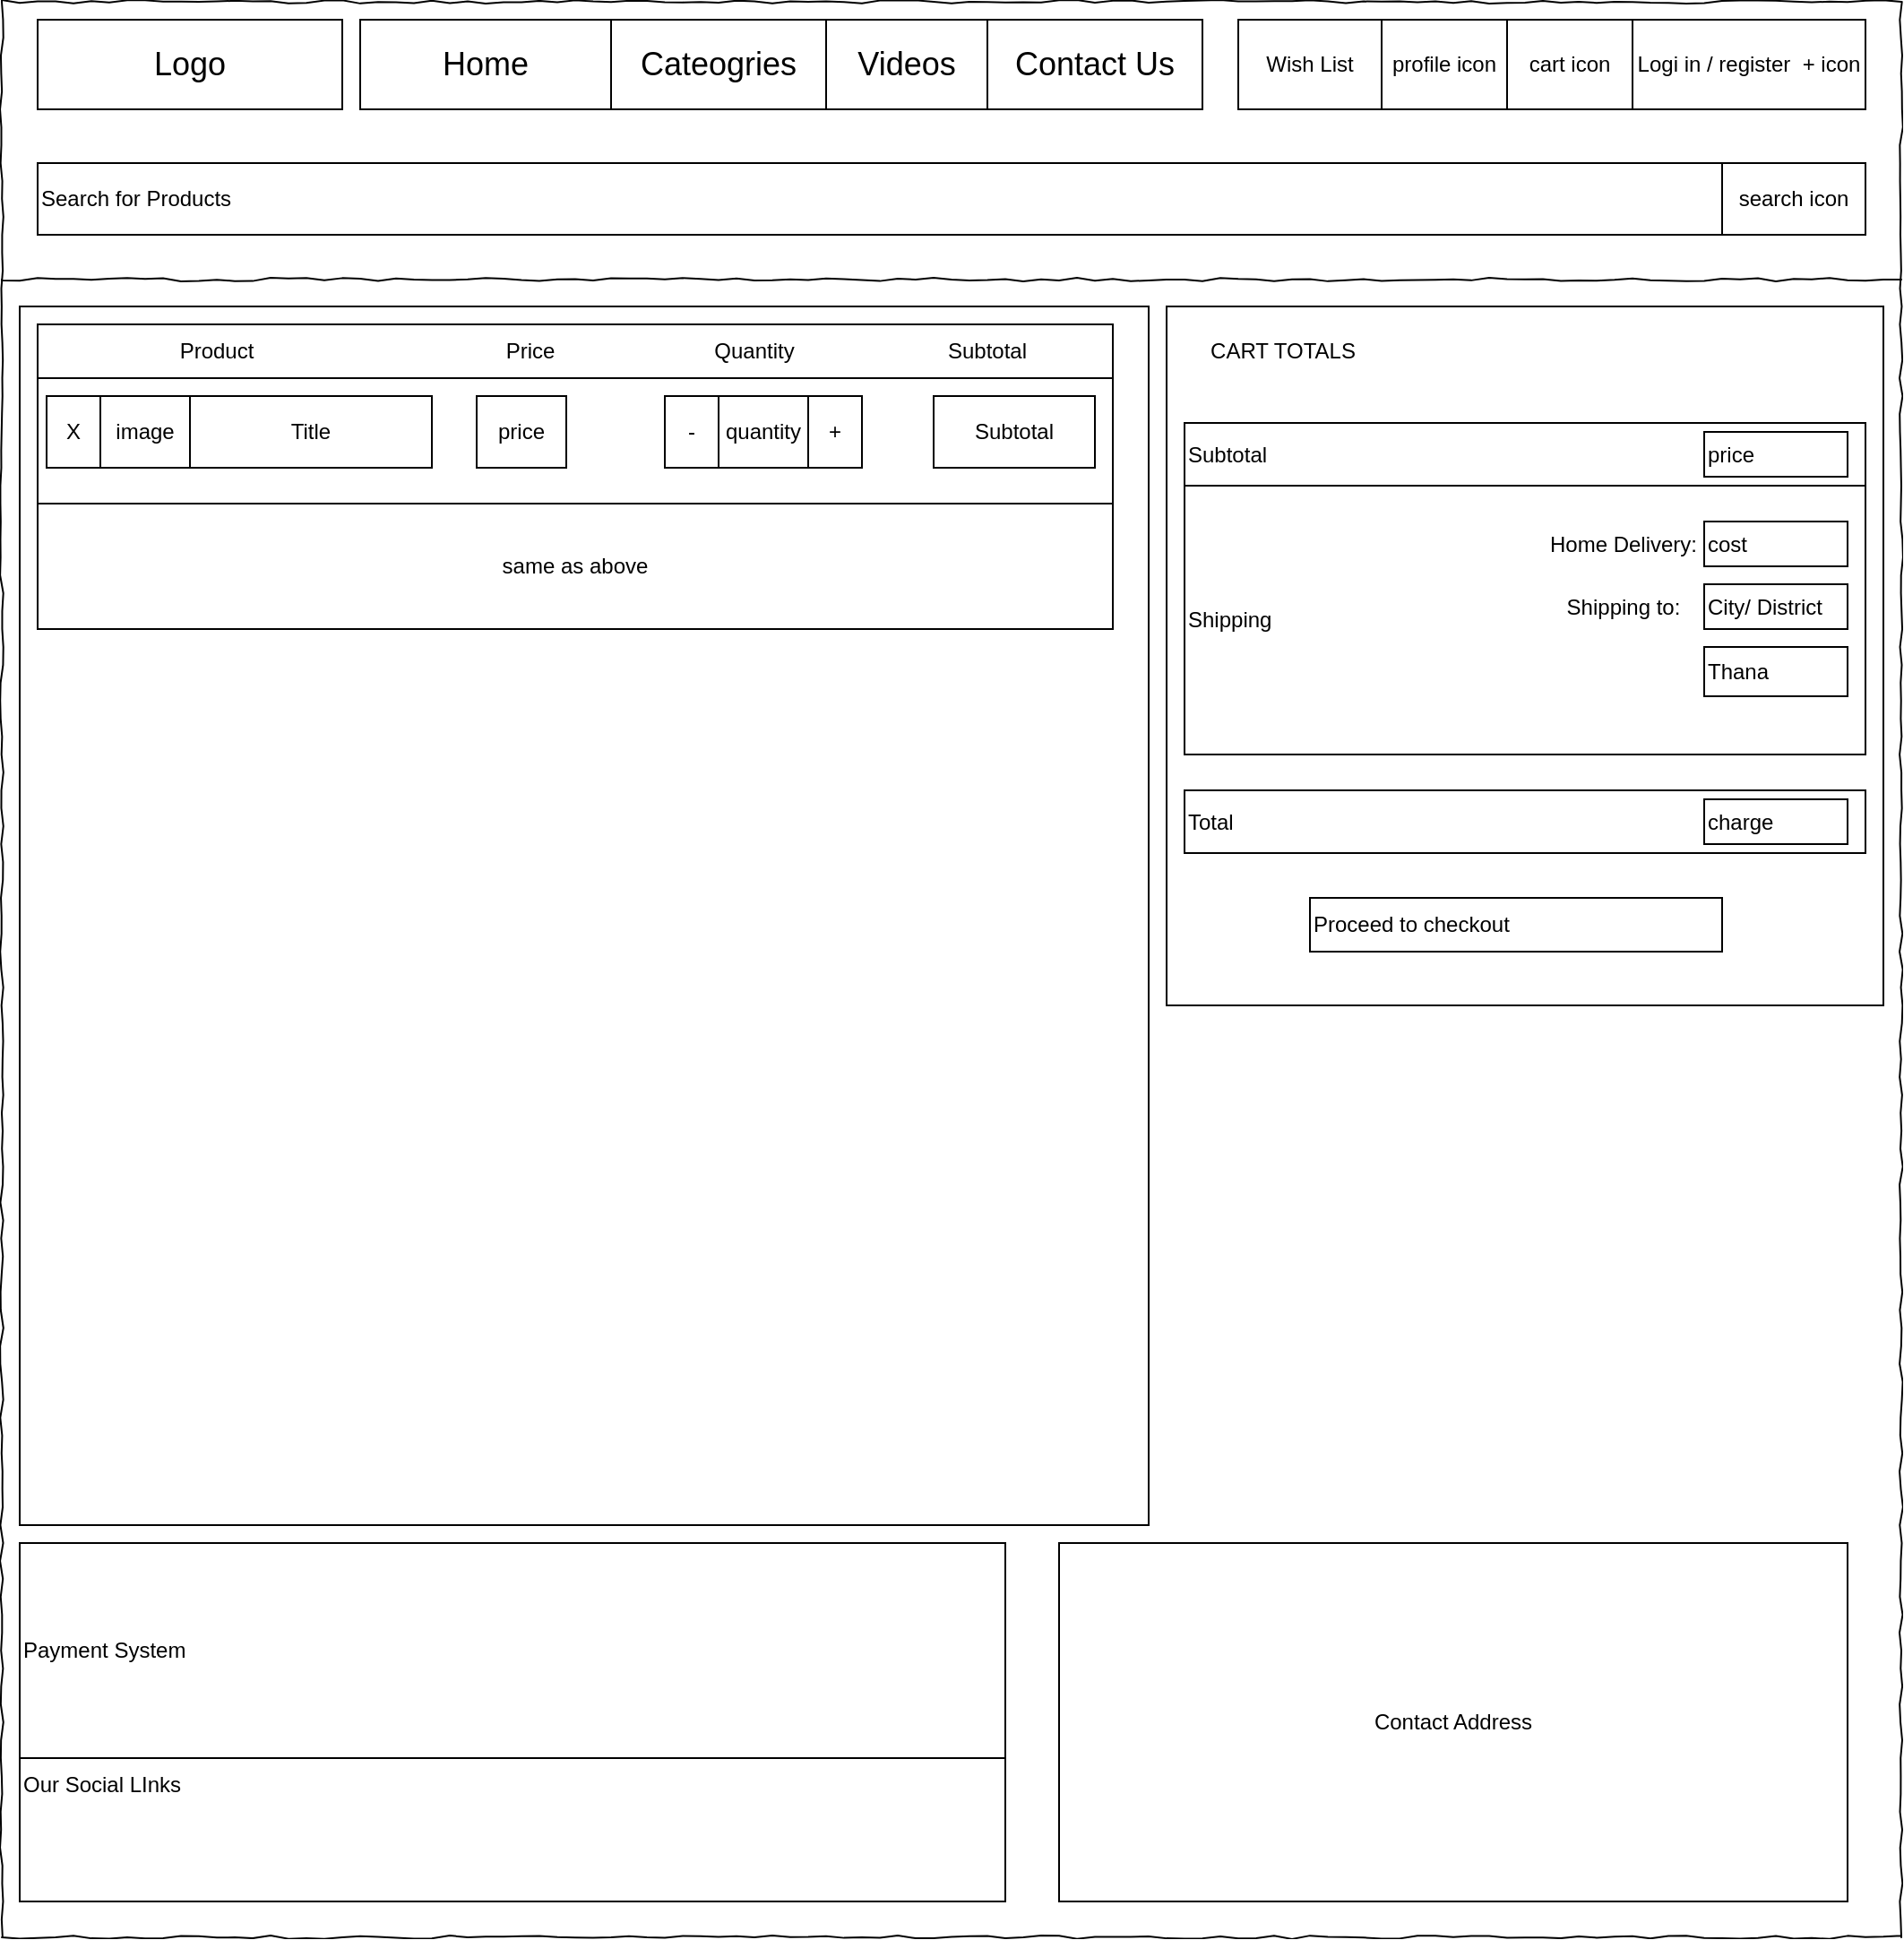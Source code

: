 <mxfile version="13.7.1" type="device"><diagram name="Page-1" id="03018318-947c-dd8e-b7a3-06fadd420f32"><mxGraphModel dx="1874" dy="1606" grid="1" gridSize="10" guides="1" tooltips="1" connect="1" arrows="1" fold="1" page="1" pageScale="1" pageWidth="1100" pageHeight="850" background="#ffffff" math="0" shadow="0"><root><mxCell id="0"/><mxCell id="1" parent="0"/><mxCell id="677b7b8949515195-1" value="" style="whiteSpace=wrap;html=1;rounded=0;shadow=0;labelBackgroundColor=none;strokeColor=#000000;strokeWidth=1;fillColor=none;fontFamily=Verdana;fontSize=12;fontColor=#000000;align=center;comic=1;" parent="1" vertex="1"><mxGeometry x="20" y="-10" width="1060" height="1080" as="geometry"/></mxCell><mxCell id="677b7b8949515195-9" value="" style="line;strokeWidth=1;html=1;rounded=0;shadow=0;labelBackgroundColor=none;fillColor=none;fontFamily=Verdana;fontSize=14;fontColor=#000000;align=center;comic=1;" parent="1" vertex="1"><mxGeometry x="20" y="140" width="1060" height="10" as="geometry"/></mxCell><mxCell id="UhEQ6fmvqOYaQAHXVNuu-2" value="&lt;font style=&quot;font-size: 18px&quot;&gt;Logo&lt;/font&gt;" style="rounded=0;whiteSpace=wrap;html=1;" parent="1" vertex="1"><mxGeometry x="40" width="170" height="50" as="geometry"/></mxCell><mxCell id="UhEQ6fmvqOYaQAHXVNuu-3" value="cart icon" style="rounded=0;whiteSpace=wrap;html=1;" parent="1" vertex="1"><mxGeometry x="860" width="70" height="50" as="geometry"/></mxCell><mxCell id="UhEQ6fmvqOYaQAHXVNuu-4" value="Logi in / register&amp;nbsp; + icon" style="rounded=0;whiteSpace=wrap;html=1;" parent="1" vertex="1"><mxGeometry x="930" width="130" height="50" as="geometry"/></mxCell><mxCell id="UhEQ6fmvqOYaQAHXVNuu-10" value="&lt;font style=&quot;font-size: 18px&quot;&gt;Home&lt;/font&gt;" style="rounded=0;whiteSpace=wrap;html=1;" parent="1" vertex="1"><mxGeometry x="220" width="140" height="50" as="geometry"/></mxCell><mxCell id="UhEQ6fmvqOYaQAHXVNuu-11" value="&lt;font style=&quot;font-size: 18px&quot;&gt;Cateogries&lt;/font&gt;" style="rounded=0;whiteSpace=wrap;html=1;" parent="1" vertex="1"><mxGeometry x="360" width="120" height="50" as="geometry"/></mxCell><mxCell id="UhEQ6fmvqOYaQAHXVNuu-12" value="&lt;font style=&quot;font-size: 18px&quot;&gt;Videos&lt;/font&gt;" style="rounded=0;whiteSpace=wrap;html=1;" parent="1" vertex="1"><mxGeometry x="480" width="90" height="50" as="geometry"/></mxCell><mxCell id="UhEQ6fmvqOYaQAHXVNuu-13" value="profile icon" style="rounded=0;whiteSpace=wrap;html=1;" parent="1" vertex="1"><mxGeometry x="790" width="70" height="50" as="geometry"/></mxCell><mxCell id="UhEQ6fmvqOYaQAHXVNuu-14" value="Wish List" style="rounded=0;whiteSpace=wrap;html=1;" parent="1" vertex="1"><mxGeometry x="710" width="80" height="50" as="geometry"/></mxCell><mxCell id="UhEQ6fmvqOYaQAHXVNuu-71" value="&lt;font style=&quot;font-size: 18px&quot;&gt;Contact Us&lt;/font&gt;" style="rounded=0;whiteSpace=wrap;html=1;" parent="1" vertex="1"><mxGeometry x="570" width="120" height="50" as="geometry"/></mxCell><mxCell id="UhEQ6fmvqOYaQAHXVNuu-72" value="Our Social LInks" style="rounded=0;whiteSpace=wrap;html=1;align=left;" parent="1" vertex="1"><mxGeometry x="30" y="920" width="550" height="130" as="geometry"/></mxCell><mxCell id="UhEQ6fmvqOYaQAHXVNuu-73" value="Payment System" style="rounded=0;whiteSpace=wrap;html=1;align=left;" parent="1" vertex="1"><mxGeometry x="30" y="850" width="550" height="120" as="geometry"/></mxCell><mxCell id="UhEQ6fmvqOYaQAHXVNuu-74" value="Contact Address" style="rounded=0;whiteSpace=wrap;html=1;" parent="1" vertex="1"><mxGeometry x="610" y="850" width="440" height="200" as="geometry"/></mxCell><mxCell id="7N8P7YF2KfHMozVcSFK0-4" value="Search for Products" style="rounded=0;whiteSpace=wrap;html=1;align=left;" vertex="1" parent="1"><mxGeometry x="40" y="80" width="940" height="40" as="geometry"/></mxCell><mxCell id="7N8P7YF2KfHMozVcSFK0-5" value="search icon" style="rounded=0;whiteSpace=wrap;html=1;" vertex="1" parent="1"><mxGeometry x="980" y="80" width="80" height="40" as="geometry"/></mxCell><mxCell id="7N8P7YF2KfHMozVcSFK0-44" value="" style="rounded=0;whiteSpace=wrap;html=1;" vertex="1" parent="1"><mxGeometry x="30" y="160" width="630" height="680" as="geometry"/></mxCell><mxCell id="7N8P7YF2KfHMozVcSFK0-45" value="" style="rounded=0;whiteSpace=wrap;html=1;" vertex="1" parent="1"><mxGeometry x="40" y="200" width="600" height="70" as="geometry"/></mxCell><mxCell id="7N8P7YF2KfHMozVcSFK0-46" value="X" style="rounded=0;whiteSpace=wrap;html=1;" vertex="1" parent="1"><mxGeometry x="45" y="210" width="30" height="40" as="geometry"/></mxCell><mxCell id="7N8P7YF2KfHMozVcSFK0-47" value="image" style="rounded=0;whiteSpace=wrap;html=1;" vertex="1" parent="1"><mxGeometry x="75" y="210" width="50" height="40" as="geometry"/></mxCell><mxCell id="7N8P7YF2KfHMozVcSFK0-48" value="Title" style="rounded=0;whiteSpace=wrap;html=1;" vertex="1" parent="1"><mxGeometry x="125" y="210" width="135" height="40" as="geometry"/></mxCell><mxCell id="7N8P7YF2KfHMozVcSFK0-49" value="" style="rounded=0;whiteSpace=wrap;html=1;" vertex="1" parent="1"><mxGeometry x="40" y="170" width="600" height="30" as="geometry"/></mxCell><mxCell id="7N8P7YF2KfHMozVcSFK0-50" value="Product" style="text;html=1;strokeColor=none;fillColor=none;align=center;verticalAlign=middle;whiteSpace=wrap;rounded=0;" vertex="1" parent="1"><mxGeometry x="120" y="175" width="40" height="20" as="geometry"/></mxCell><mxCell id="7N8P7YF2KfHMozVcSFK0-51" value="Price" style="text;html=1;strokeColor=none;fillColor=none;align=center;verticalAlign=middle;whiteSpace=wrap;rounded=0;" vertex="1" parent="1"><mxGeometry x="295" y="175" width="40" height="20" as="geometry"/></mxCell><mxCell id="7N8P7YF2KfHMozVcSFK0-52" value="Quantity" style="text;html=1;strokeColor=none;fillColor=none;align=center;verticalAlign=middle;whiteSpace=wrap;rounded=0;" vertex="1" parent="1"><mxGeometry x="420" y="175" width="40" height="20" as="geometry"/></mxCell><mxCell id="7N8P7YF2KfHMozVcSFK0-54" value="Subtotal" style="text;html=1;strokeColor=none;fillColor=none;align=center;verticalAlign=middle;whiteSpace=wrap;rounded=0;" vertex="1" parent="1"><mxGeometry x="550" y="175" width="40" height="20" as="geometry"/></mxCell><mxCell id="7N8P7YF2KfHMozVcSFK0-56" value="price" style="rounded=0;whiteSpace=wrap;html=1;" vertex="1" parent="1"><mxGeometry x="285" y="210" width="50" height="40" as="geometry"/></mxCell><mxCell id="7N8P7YF2KfHMozVcSFK0-59" value="quantity" style="rounded=0;whiteSpace=wrap;html=1;" vertex="1" parent="1"><mxGeometry x="420" y="210" width="50" height="40" as="geometry"/></mxCell><mxCell id="7N8P7YF2KfHMozVcSFK0-60" value="-" style="rounded=0;whiteSpace=wrap;html=1;" vertex="1" parent="1"><mxGeometry x="390" y="210" width="30" height="40" as="geometry"/></mxCell><mxCell id="7N8P7YF2KfHMozVcSFK0-61" value="+" style="rounded=0;whiteSpace=wrap;html=1;" vertex="1" parent="1"><mxGeometry x="470" y="210" width="30" height="40" as="geometry"/></mxCell><mxCell id="7N8P7YF2KfHMozVcSFK0-62" value="Subtotal" style="rounded=0;whiteSpace=wrap;html=1;" vertex="1" parent="1"><mxGeometry x="540" y="210" width="90" height="40" as="geometry"/></mxCell><mxCell id="7N8P7YF2KfHMozVcSFK0-73" value="same as above" style="rounded=0;whiteSpace=wrap;html=1;" vertex="1" parent="1"><mxGeometry x="40" y="270" width="600" height="70" as="geometry"/></mxCell><mxCell id="7N8P7YF2KfHMozVcSFK0-74" value="" style="rounded=0;whiteSpace=wrap;html=1;" vertex="1" parent="1"><mxGeometry x="670" y="160" width="400" height="390" as="geometry"/></mxCell><mxCell id="7N8P7YF2KfHMozVcSFK0-75" value="CART TOTALS" style="text;html=1;strokeColor=none;fillColor=none;align=center;verticalAlign=middle;whiteSpace=wrap;rounded=0;" vertex="1" parent="1"><mxGeometry x="680" y="172.5" width="110" height="25" as="geometry"/></mxCell><mxCell id="7N8P7YF2KfHMozVcSFK0-78" value="Subtotal" style="rounded=0;whiteSpace=wrap;html=1;align=left;" vertex="1" parent="1"><mxGeometry x="680" y="225" width="380" height="35" as="geometry"/></mxCell><mxCell id="7N8P7YF2KfHMozVcSFK0-80" value="Shipping" style="rounded=0;whiteSpace=wrap;html=1;align=left;" vertex="1" parent="1"><mxGeometry x="680" y="260" width="380" height="150" as="geometry"/></mxCell><mxCell id="7N8P7YF2KfHMozVcSFK0-81" value="Home Delivery:" style="text;html=1;strokeColor=none;fillColor=none;align=center;verticalAlign=middle;whiteSpace=wrap;rounded=0;" vertex="1" parent="1"><mxGeometry x="870" y="280" width="110" height="25" as="geometry"/></mxCell><mxCell id="7N8P7YF2KfHMozVcSFK0-82" value="price" style="rounded=0;whiteSpace=wrap;html=1;align=left;" vertex="1" parent="1"><mxGeometry x="970" y="230" width="80" height="25" as="geometry"/></mxCell><mxCell id="7N8P7YF2KfHMozVcSFK0-83" value="cost" style="rounded=0;whiteSpace=wrap;html=1;align=left;" vertex="1" parent="1"><mxGeometry x="970" y="280" width="80" height="25" as="geometry"/></mxCell><mxCell id="7N8P7YF2KfHMozVcSFK0-84" value="Shipping to:" style="text;html=1;strokeColor=none;fillColor=none;align=center;verticalAlign=middle;whiteSpace=wrap;rounded=0;" vertex="1" parent="1"><mxGeometry x="870" y="315" width="110" height="25" as="geometry"/></mxCell><mxCell id="7N8P7YF2KfHMozVcSFK0-85" value="City/ District" style="rounded=0;whiteSpace=wrap;html=1;align=left;" vertex="1" parent="1"><mxGeometry x="970" y="315" width="80" height="25" as="geometry"/></mxCell><mxCell id="7N8P7YF2KfHMozVcSFK0-89" value="Thana" style="rounded=0;whiteSpace=wrap;html=1;align=left;" vertex="1" parent="1"><mxGeometry x="970" y="350" width="80" height="27.5" as="geometry"/></mxCell><mxCell id="7N8P7YF2KfHMozVcSFK0-93" value="Total" style="rounded=0;whiteSpace=wrap;html=1;align=left;" vertex="1" parent="1"><mxGeometry x="680" y="430" width="380" height="35" as="geometry"/></mxCell><mxCell id="7N8P7YF2KfHMozVcSFK0-94" value="charge" style="rounded=0;whiteSpace=wrap;html=1;align=left;" vertex="1" parent="1"><mxGeometry x="970" y="435" width="80" height="25" as="geometry"/></mxCell><mxCell id="7N8P7YF2KfHMozVcSFK0-95" value="Proceed to checkout" style="rounded=0;whiteSpace=wrap;html=1;align=left;" vertex="1" parent="1"><mxGeometry x="750" y="490" width="230" height="30" as="geometry"/></mxCell></root></mxGraphModel></diagram></mxfile>